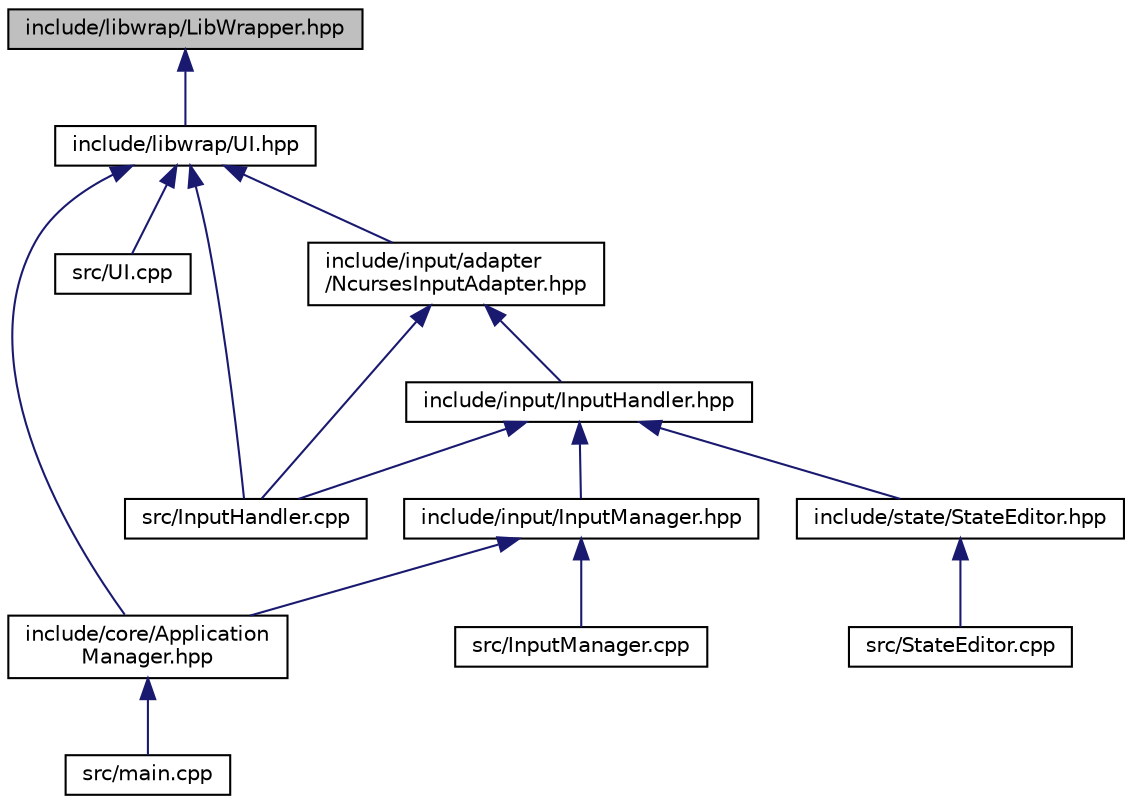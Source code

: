 digraph "include/libwrap/LibWrapper.hpp"
{
 // LATEX_PDF_SIZE
  edge [fontname="Helvetica",fontsize="10",labelfontname="Helvetica",labelfontsize="10"];
  node [fontname="Helvetica",fontsize="10",shape=record];
  Node1 [label="include/libwrap/LibWrapper.hpp",height=0.2,width=0.4,color="black", fillcolor="grey75", style="filled", fontcolor="black",tooltip=" "];
  Node1 -> Node2 [dir="back",color="midnightblue",fontsize="10",style="solid"];
  Node2 [label="include/libwrap/UI.hpp",height=0.2,width=0.4,color="black", fillcolor="white", style="filled",URL="$UI_8hpp.html",tooltip=" "];
  Node2 -> Node3 [dir="back",color="midnightblue",fontsize="10",style="solid"];
  Node3 [label="src/InputHandler.cpp",height=0.2,width=0.4,color="black", fillcolor="white", style="filled",URL="$InputHandler_8cpp.html",tooltip=" "];
  Node2 -> Node4 [dir="back",color="midnightblue",fontsize="10",style="solid"];
  Node4 [label="src/UI.cpp",height=0.2,width=0.4,color="black", fillcolor="white", style="filled",URL="$UI_8cpp.html",tooltip=" "];
  Node2 -> Node5 [dir="back",color="midnightblue",fontsize="10",style="solid"];
  Node5 [label="include/core/Application\lManager.hpp",height=0.2,width=0.4,color="black", fillcolor="white", style="filled",URL="$ApplicationManager_8hpp.html",tooltip=" "];
  Node5 -> Node6 [dir="back",color="midnightblue",fontsize="10",style="solid"];
  Node6 [label="src/main.cpp",height=0.2,width=0.4,color="black", fillcolor="white", style="filled",URL="$main_8cpp.html",tooltip=" "];
  Node2 -> Node7 [dir="back",color="midnightblue",fontsize="10",style="solid"];
  Node7 [label="include/input/adapter\l/NcursesInputAdapter.hpp",height=0.2,width=0.4,color="black", fillcolor="white", style="filled",URL="$NcursesInputAdapter_8hpp.html",tooltip=" "];
  Node7 -> Node3 [dir="back",color="midnightblue",fontsize="10",style="solid"];
  Node7 -> Node8 [dir="back",color="midnightblue",fontsize="10",style="solid"];
  Node8 [label="include/input/InputHandler.hpp",height=0.2,width=0.4,color="black", fillcolor="white", style="filled",URL="$InputHandler_8hpp.html",tooltip=" "];
  Node8 -> Node3 [dir="back",color="midnightblue",fontsize="10",style="solid"];
  Node8 -> Node9 [dir="back",color="midnightblue",fontsize="10",style="solid"];
  Node9 [label="include/input/InputManager.hpp",height=0.2,width=0.4,color="black", fillcolor="white", style="filled",URL="$InputManager_8hpp.html",tooltip=" "];
  Node9 -> Node10 [dir="back",color="midnightblue",fontsize="10",style="solid"];
  Node10 [label="src/InputManager.cpp",height=0.2,width=0.4,color="black", fillcolor="white", style="filled",URL="$InputManager_8cpp.html",tooltip=" "];
  Node9 -> Node5 [dir="back",color="midnightblue",fontsize="10",style="solid"];
  Node8 -> Node11 [dir="back",color="midnightblue",fontsize="10",style="solid"];
  Node11 [label="include/state/StateEditor.hpp",height=0.2,width=0.4,color="black", fillcolor="white", style="filled",URL="$StateEditor_8hpp.html",tooltip=" "];
  Node11 -> Node12 [dir="back",color="midnightblue",fontsize="10",style="solid"];
  Node12 [label="src/StateEditor.cpp",height=0.2,width=0.4,color="black", fillcolor="white", style="filled",URL="$StateEditor_8cpp.html",tooltip=" "];
}
